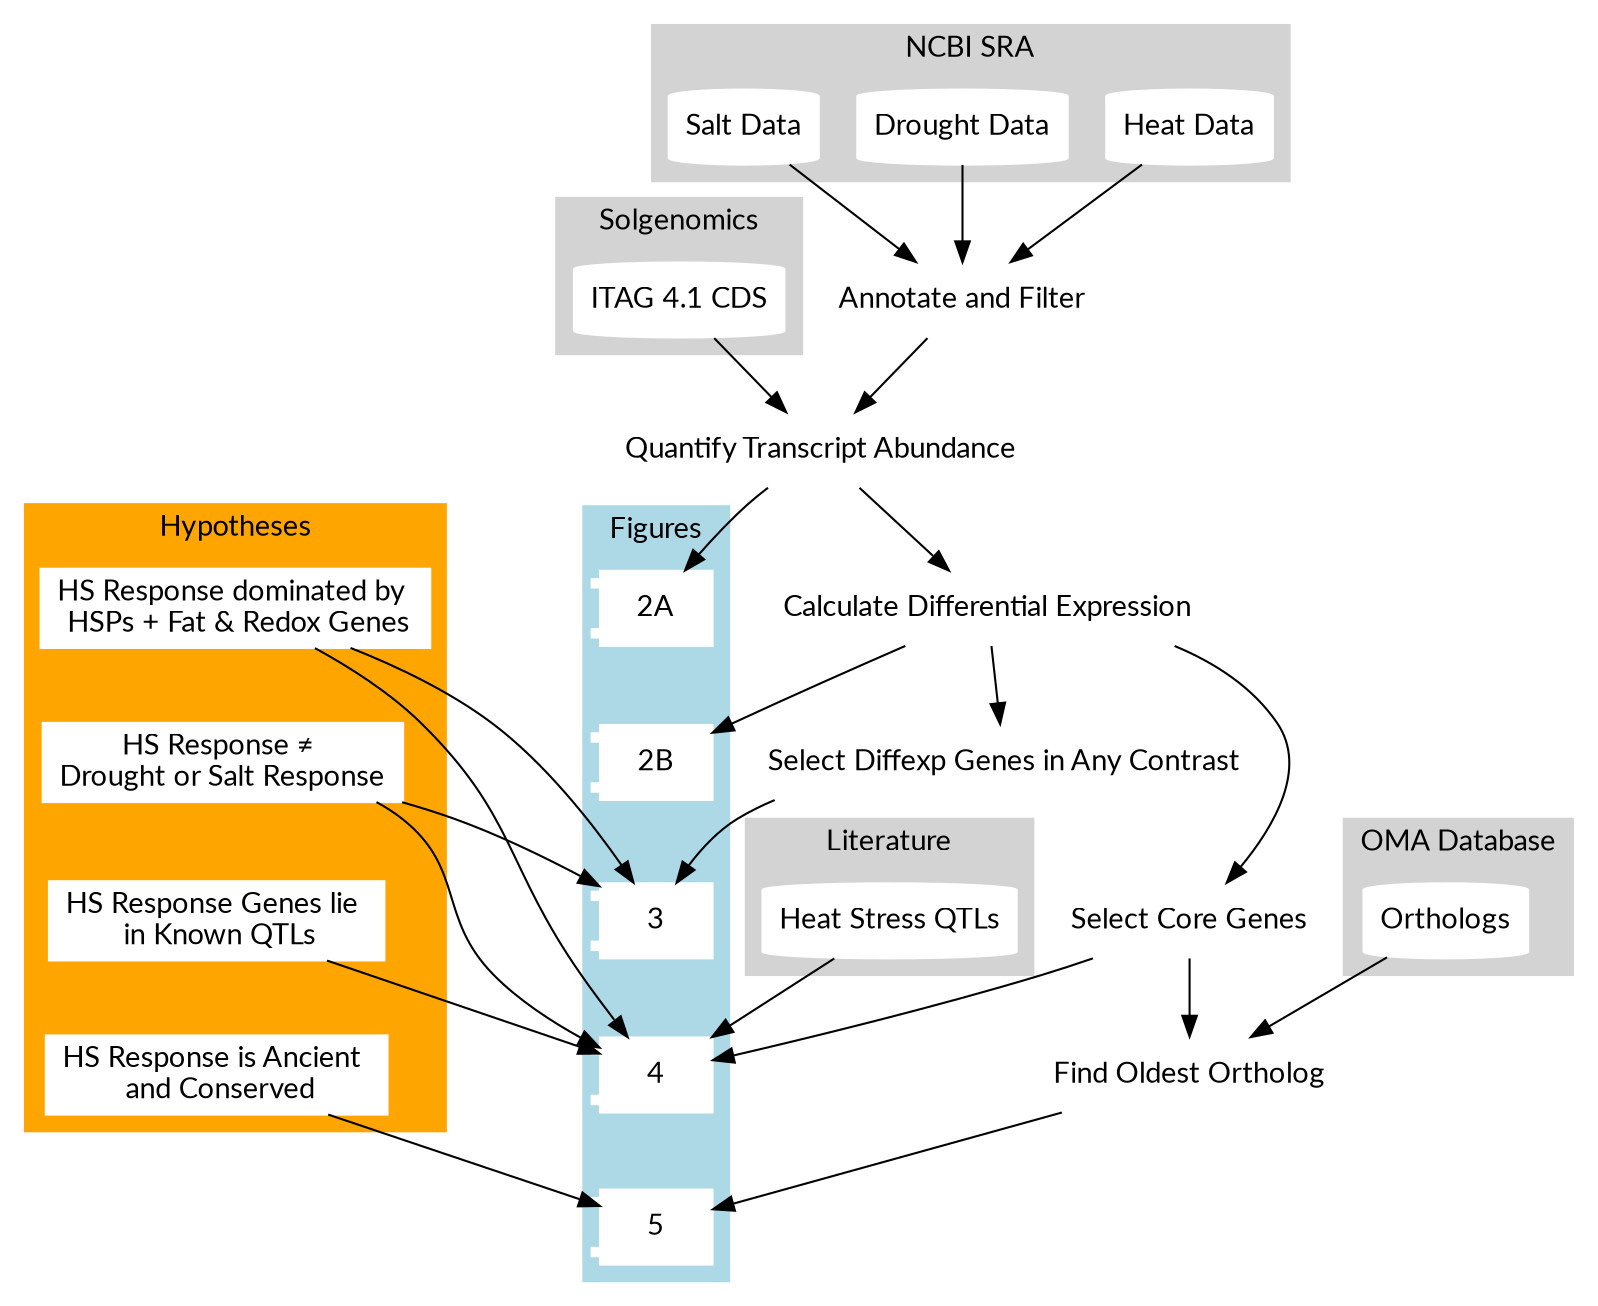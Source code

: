 digraph G {
    fontname="Lato,Helvetica,Arial,sans-serif";
    node [fontname="Lato,Helvetica,Arial,sans-serif"]
	edge [fontname="Lato,Helvetica,Arial,sans-serif"]
    
    subgraph cluster_hypo {
        label = "Hypotheses"
        style=filled;
        color=orange;
        node [shape=rect,style=filled,color=white];
        edge [penwidth=0,arrowsize=0];
        h1 [label="HS Response dominated by \n HSPs + Fat & Redox Genes"];
        h2 [label="HS Response ≠ \nDrought or Salt Response"];
        h3 [label="HS Response Genes lie \n in Known QTLs"];
        h4 [label="HS Response is Ancient \n and Conserved"];
        h1 -> h2 -> h3 -> h4;
    }
    
    subgraph cluster_0 {
		style=filled;
		color=lightgrey;
		node [style=filled,color=white,shape=cylinder];
		d1 [label="Heat Data"];
        d2 [label="Drought Data"];
        d3 [label="Salt Data"];
		label = "NCBI SRA";
	}
	
	subgraph cluster_1 {
		style=filled;
		color=lightgrey;
		node [style=filled,color=white,shape=cylinder];
		d4 [label="ITAG 4.1 CDS"];
		label = "Solgenomics";
	}
	
	subgraph cluster_2 {
		style=filled;
		color=lightblue;
		node [style=filled,color=white,shape=component];
		edge [penwidth=0,arrowsize=0]
		f1 [label="2A"];
		f2 [label="2B"];
		f3 [label="3"];
		f4 [label="4"];
		f5 [label="5"];
		f1 -> f2 -> f3 -> f4 -> f5;
		label = "Figures";
	}
	
	subgraph cluster_3 {
		style=filled;
		color=lightgrey;
		node [style=filled,color=white,shape=cylinder];
		d5 [label="Heat Stress QTLs"];
		label = "Literature";
	}
	
	subgraph cluster_4 {
		style=filled;
		color=lightgrey;
		node [style=filled,color=white,shape=cylinder];
		d6 [label="Orthologs"];
		label = "OMA Database";
	}

    
    p1 [shape=none,label="Annotate and Filter"];
    p2 [shape=none,label="Quantify Transcript Abundance"];
    p3 [shape=none,label="Calculate Differential Expression"];
    p4 [shape=none,label="Select Diffexp Genes in Any Contrast"];
    p5 [shape=none,label="Select Core Genes"];
    p6 [shape=none,label="Find Oldest Ortholog"];
    
    d1 -> p1;
	d2 -> p1;
	d3 -> p1;
	
	d4 -> p2;
	p1 -> p2;
	p2 -> f1;
	
	p2 -> p3;
	p3 -> f2;
	
	p3 -> p4;
	p4 -> f3;
	
	p3 -> p5;
	p5 -> f4;
	d5 -> f4;
	
	p5 -> p6;
	p6 -> f5;
	d6 -> p6;
	
	h1 -> f3;
	h1 -> f4;
	h2 -> f3;
	h2 -> f4;
	h3 -> f4;
	h4 -> f5;
	
}
